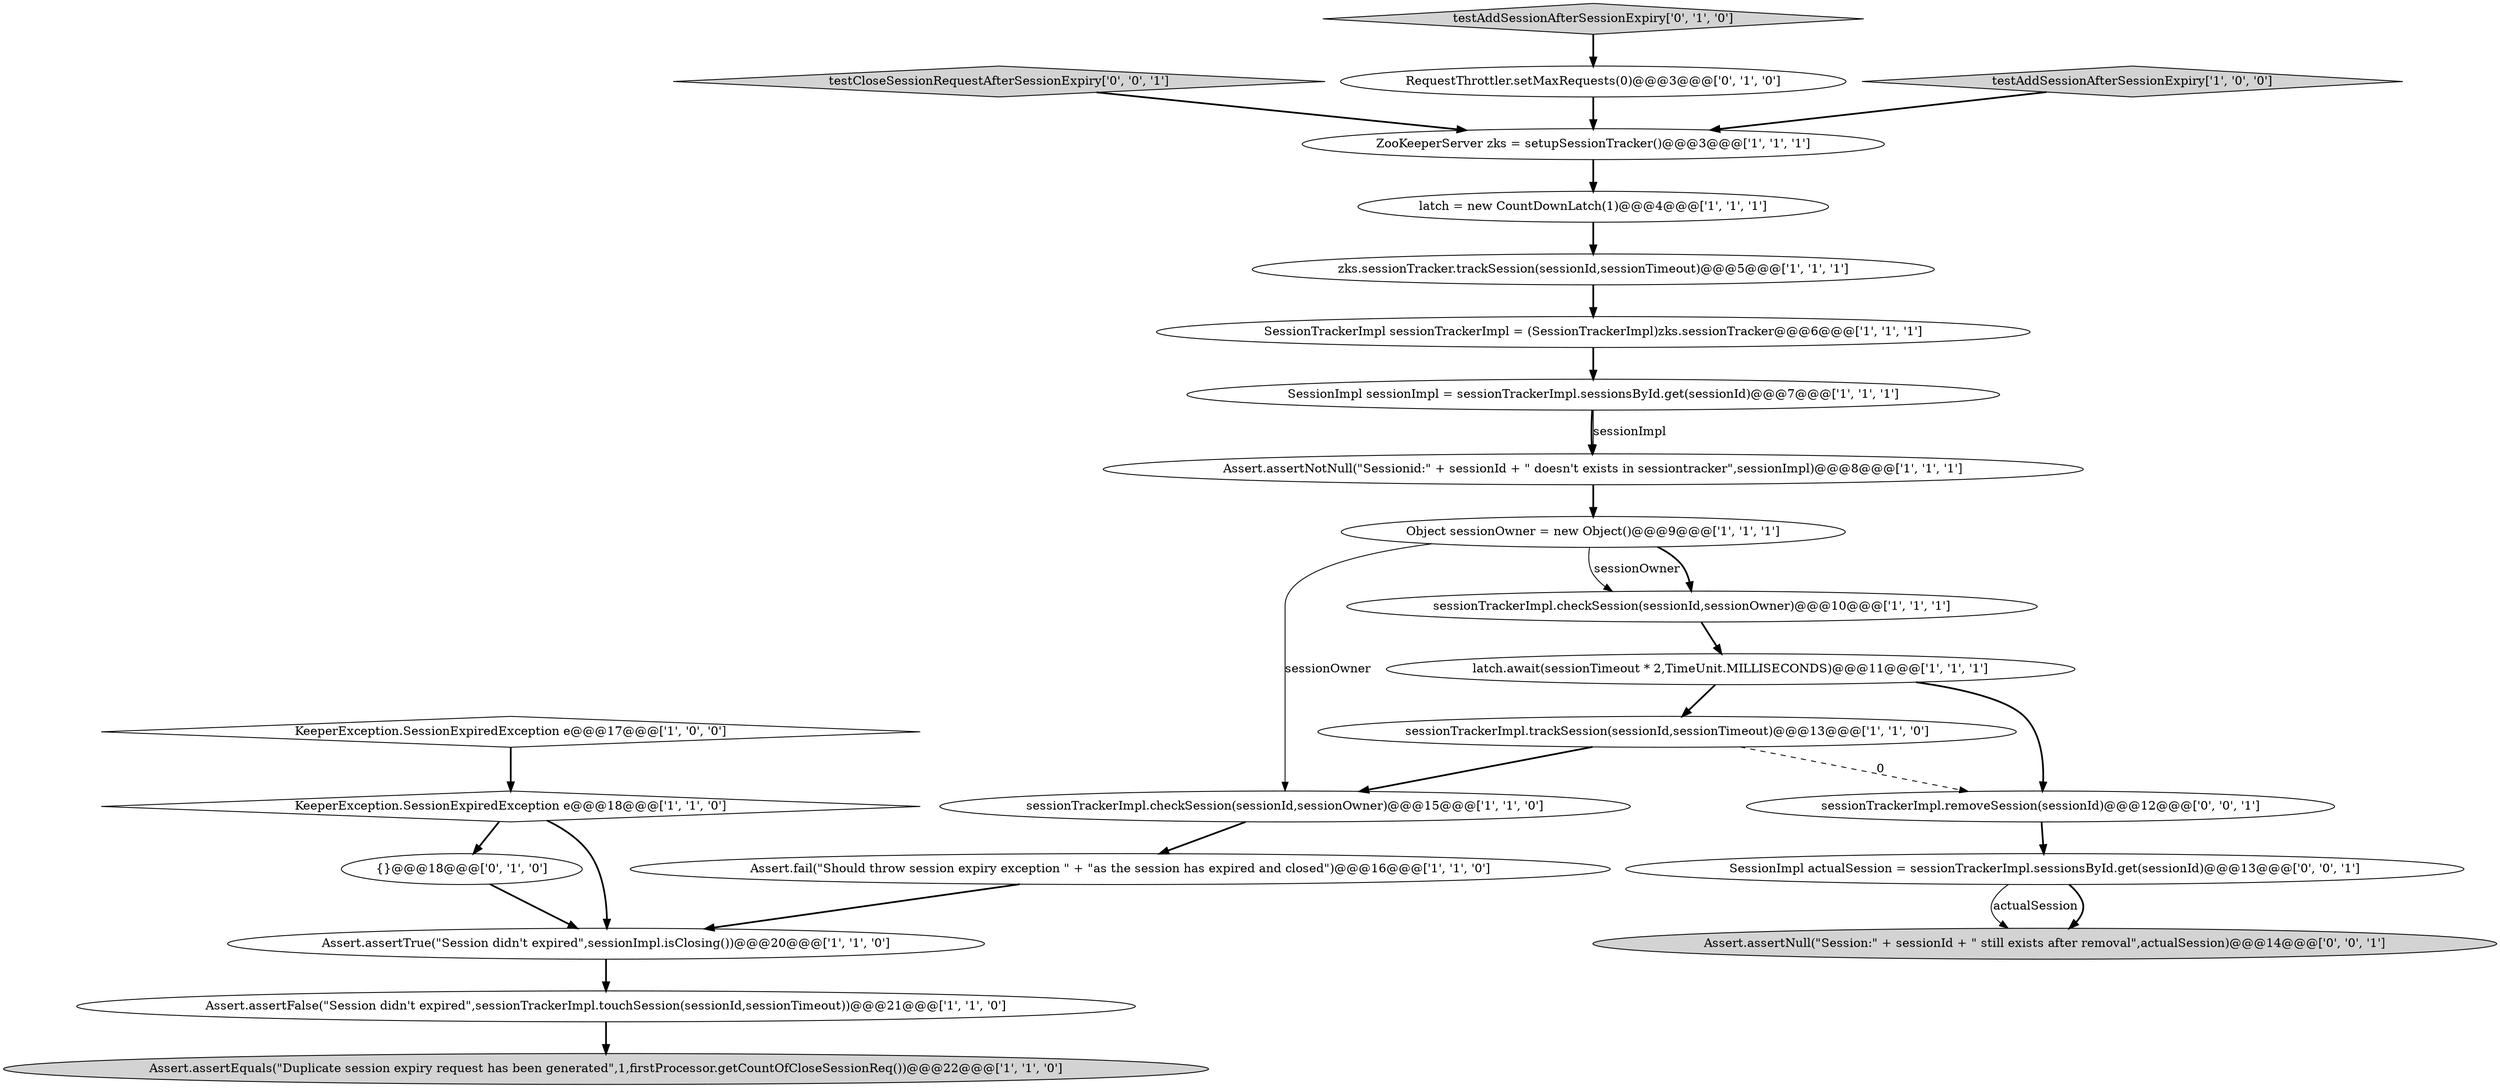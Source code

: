digraph {
19 [style = filled, label = "{}@@@18@@@['0', '1', '0']", fillcolor = white, shape = ellipse image = "AAA0AAABBB2BBB"];
7 [style = filled, label = "Assert.assertTrue(\"Session didn't expired\",sessionImpl.isClosing())@@@20@@@['1', '1', '0']", fillcolor = white, shape = ellipse image = "AAA0AAABBB1BBB"];
23 [style = filled, label = "SessionImpl actualSession = sessionTrackerImpl.sessionsById.get(sessionId)@@@13@@@['0', '0', '1']", fillcolor = white, shape = ellipse image = "AAA0AAABBB3BBB"];
9 [style = filled, label = "KeeperException.SessionExpiredException e@@@18@@@['1', '1', '0']", fillcolor = white, shape = diamond image = "AAA0AAABBB1BBB"];
24 [style = filled, label = "testCloseSessionRequestAfterSessionExpiry['0', '0', '1']", fillcolor = lightgray, shape = diamond image = "AAA0AAABBB3BBB"];
1 [style = filled, label = "zks.sessionTracker.trackSession(sessionId,sessionTimeout)@@@5@@@['1', '1', '1']", fillcolor = white, shape = ellipse image = "AAA0AAABBB1BBB"];
5 [style = filled, label = "KeeperException.SessionExpiredException e@@@17@@@['1', '0', '0']", fillcolor = white, shape = diamond image = "AAA0AAABBB1BBB"];
22 [style = filled, label = "sessionTrackerImpl.removeSession(sessionId)@@@12@@@['0', '0', '1']", fillcolor = white, shape = ellipse image = "AAA0AAABBB3BBB"];
18 [style = filled, label = "testAddSessionAfterSessionExpiry['0', '1', '0']", fillcolor = lightgray, shape = diamond image = "AAA0AAABBB2BBB"];
17 [style = filled, label = "latch = new CountDownLatch(1)@@@4@@@['1', '1', '1']", fillcolor = white, shape = ellipse image = "AAA0AAABBB1BBB"];
0 [style = filled, label = "Object sessionOwner = new Object()@@@9@@@['1', '1', '1']", fillcolor = white, shape = ellipse image = "AAA0AAABBB1BBB"];
11 [style = filled, label = "Assert.assertNotNull(\"Sessionid:\" + sessionId + \" doesn't exists in sessiontracker\",sessionImpl)@@@8@@@['1', '1', '1']", fillcolor = white, shape = ellipse image = "AAA0AAABBB1BBB"];
3 [style = filled, label = "sessionTrackerImpl.trackSession(sessionId,sessionTimeout)@@@13@@@['1', '1', '0']", fillcolor = white, shape = ellipse image = "AAA0AAABBB1BBB"];
15 [style = filled, label = "SessionImpl sessionImpl = sessionTrackerImpl.sessionsById.get(sessionId)@@@7@@@['1', '1', '1']", fillcolor = white, shape = ellipse image = "AAA0AAABBB1BBB"];
21 [style = filled, label = "Assert.assertNull(\"Session:\" + sessionId + \" still exists after removal\",actualSession)@@@14@@@['0', '0', '1']", fillcolor = lightgray, shape = ellipse image = "AAA0AAABBB3BBB"];
16 [style = filled, label = "Assert.assertFalse(\"Session didn't expired\",sessionTrackerImpl.touchSession(sessionId,sessionTimeout))@@@21@@@['1', '1', '0']", fillcolor = white, shape = ellipse image = "AAA0AAABBB1BBB"];
4 [style = filled, label = "ZooKeeperServer zks = setupSessionTracker()@@@3@@@['1', '1', '1']", fillcolor = white, shape = ellipse image = "AAA0AAABBB1BBB"];
6 [style = filled, label = "sessionTrackerImpl.checkSession(sessionId,sessionOwner)@@@15@@@['1', '1', '0']", fillcolor = white, shape = ellipse image = "AAA0AAABBB1BBB"];
8 [style = filled, label = "SessionTrackerImpl sessionTrackerImpl = (SessionTrackerImpl)zks.sessionTracker@@@6@@@['1', '1', '1']", fillcolor = white, shape = ellipse image = "AAA0AAABBB1BBB"];
20 [style = filled, label = "RequestThrottler.setMaxRequests(0)@@@3@@@['0', '1', '0']", fillcolor = white, shape = ellipse image = "AAA1AAABBB2BBB"];
14 [style = filled, label = "testAddSessionAfterSessionExpiry['1', '0', '0']", fillcolor = lightgray, shape = diamond image = "AAA0AAABBB1BBB"];
2 [style = filled, label = "latch.await(sessionTimeout * 2,TimeUnit.MILLISECONDS)@@@11@@@['1', '1', '1']", fillcolor = white, shape = ellipse image = "AAA0AAABBB1BBB"];
12 [style = filled, label = "sessionTrackerImpl.checkSession(sessionId,sessionOwner)@@@10@@@['1', '1', '1']", fillcolor = white, shape = ellipse image = "AAA0AAABBB1BBB"];
13 [style = filled, label = "Assert.fail(\"Should throw session expiry exception \" + \"as the session has expired and closed\")@@@16@@@['1', '1', '0']", fillcolor = white, shape = ellipse image = "AAA0AAABBB1BBB"];
10 [style = filled, label = "Assert.assertEquals(\"Duplicate session expiry request has been generated\",1,firstProcessor.getCountOfCloseSessionReq())@@@22@@@['1', '1', '0']", fillcolor = lightgray, shape = ellipse image = "AAA0AAABBB1BBB"];
9->19 [style = bold, label=""];
0->12 [style = solid, label="sessionOwner"];
13->7 [style = bold, label=""];
18->20 [style = bold, label=""];
3->22 [style = dashed, label="0"];
12->2 [style = bold, label=""];
11->0 [style = bold, label=""];
20->4 [style = bold, label=""];
7->16 [style = bold, label=""];
1->8 [style = bold, label=""];
24->4 [style = bold, label=""];
6->13 [style = bold, label=""];
4->17 [style = bold, label=""];
5->9 [style = bold, label=""];
16->10 [style = bold, label=""];
3->6 [style = bold, label=""];
2->3 [style = bold, label=""];
23->21 [style = bold, label=""];
0->12 [style = bold, label=""];
15->11 [style = bold, label=""];
23->21 [style = solid, label="actualSession"];
2->22 [style = bold, label=""];
22->23 [style = bold, label=""];
14->4 [style = bold, label=""];
19->7 [style = bold, label=""];
15->11 [style = solid, label="sessionImpl"];
8->15 [style = bold, label=""];
0->6 [style = solid, label="sessionOwner"];
17->1 [style = bold, label=""];
9->7 [style = bold, label=""];
}
